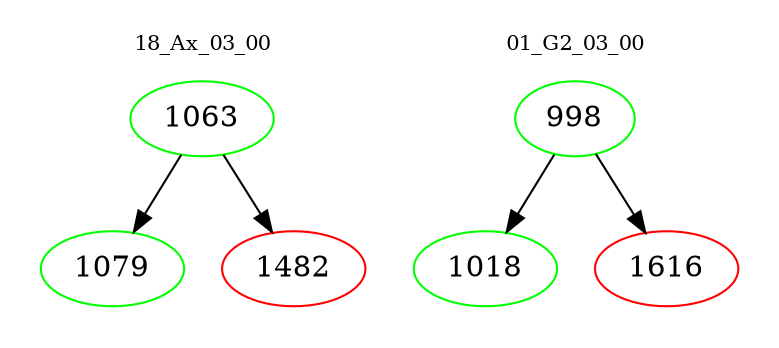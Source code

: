 digraph{
subgraph cluster_0 {
color = white
label = "18_Ax_03_00";
fontsize=10;
T0_1063 [label="1063", color="green"]
T0_1063 -> T0_1079 [color="black"]
T0_1079 [label="1079", color="green"]
T0_1063 -> T0_1482 [color="black"]
T0_1482 [label="1482", color="red"]
}
subgraph cluster_1 {
color = white
label = "01_G2_03_00";
fontsize=10;
T1_998 [label="998", color="green"]
T1_998 -> T1_1018 [color="black"]
T1_1018 [label="1018", color="green"]
T1_998 -> T1_1616 [color="black"]
T1_1616 [label="1616", color="red"]
}
}

